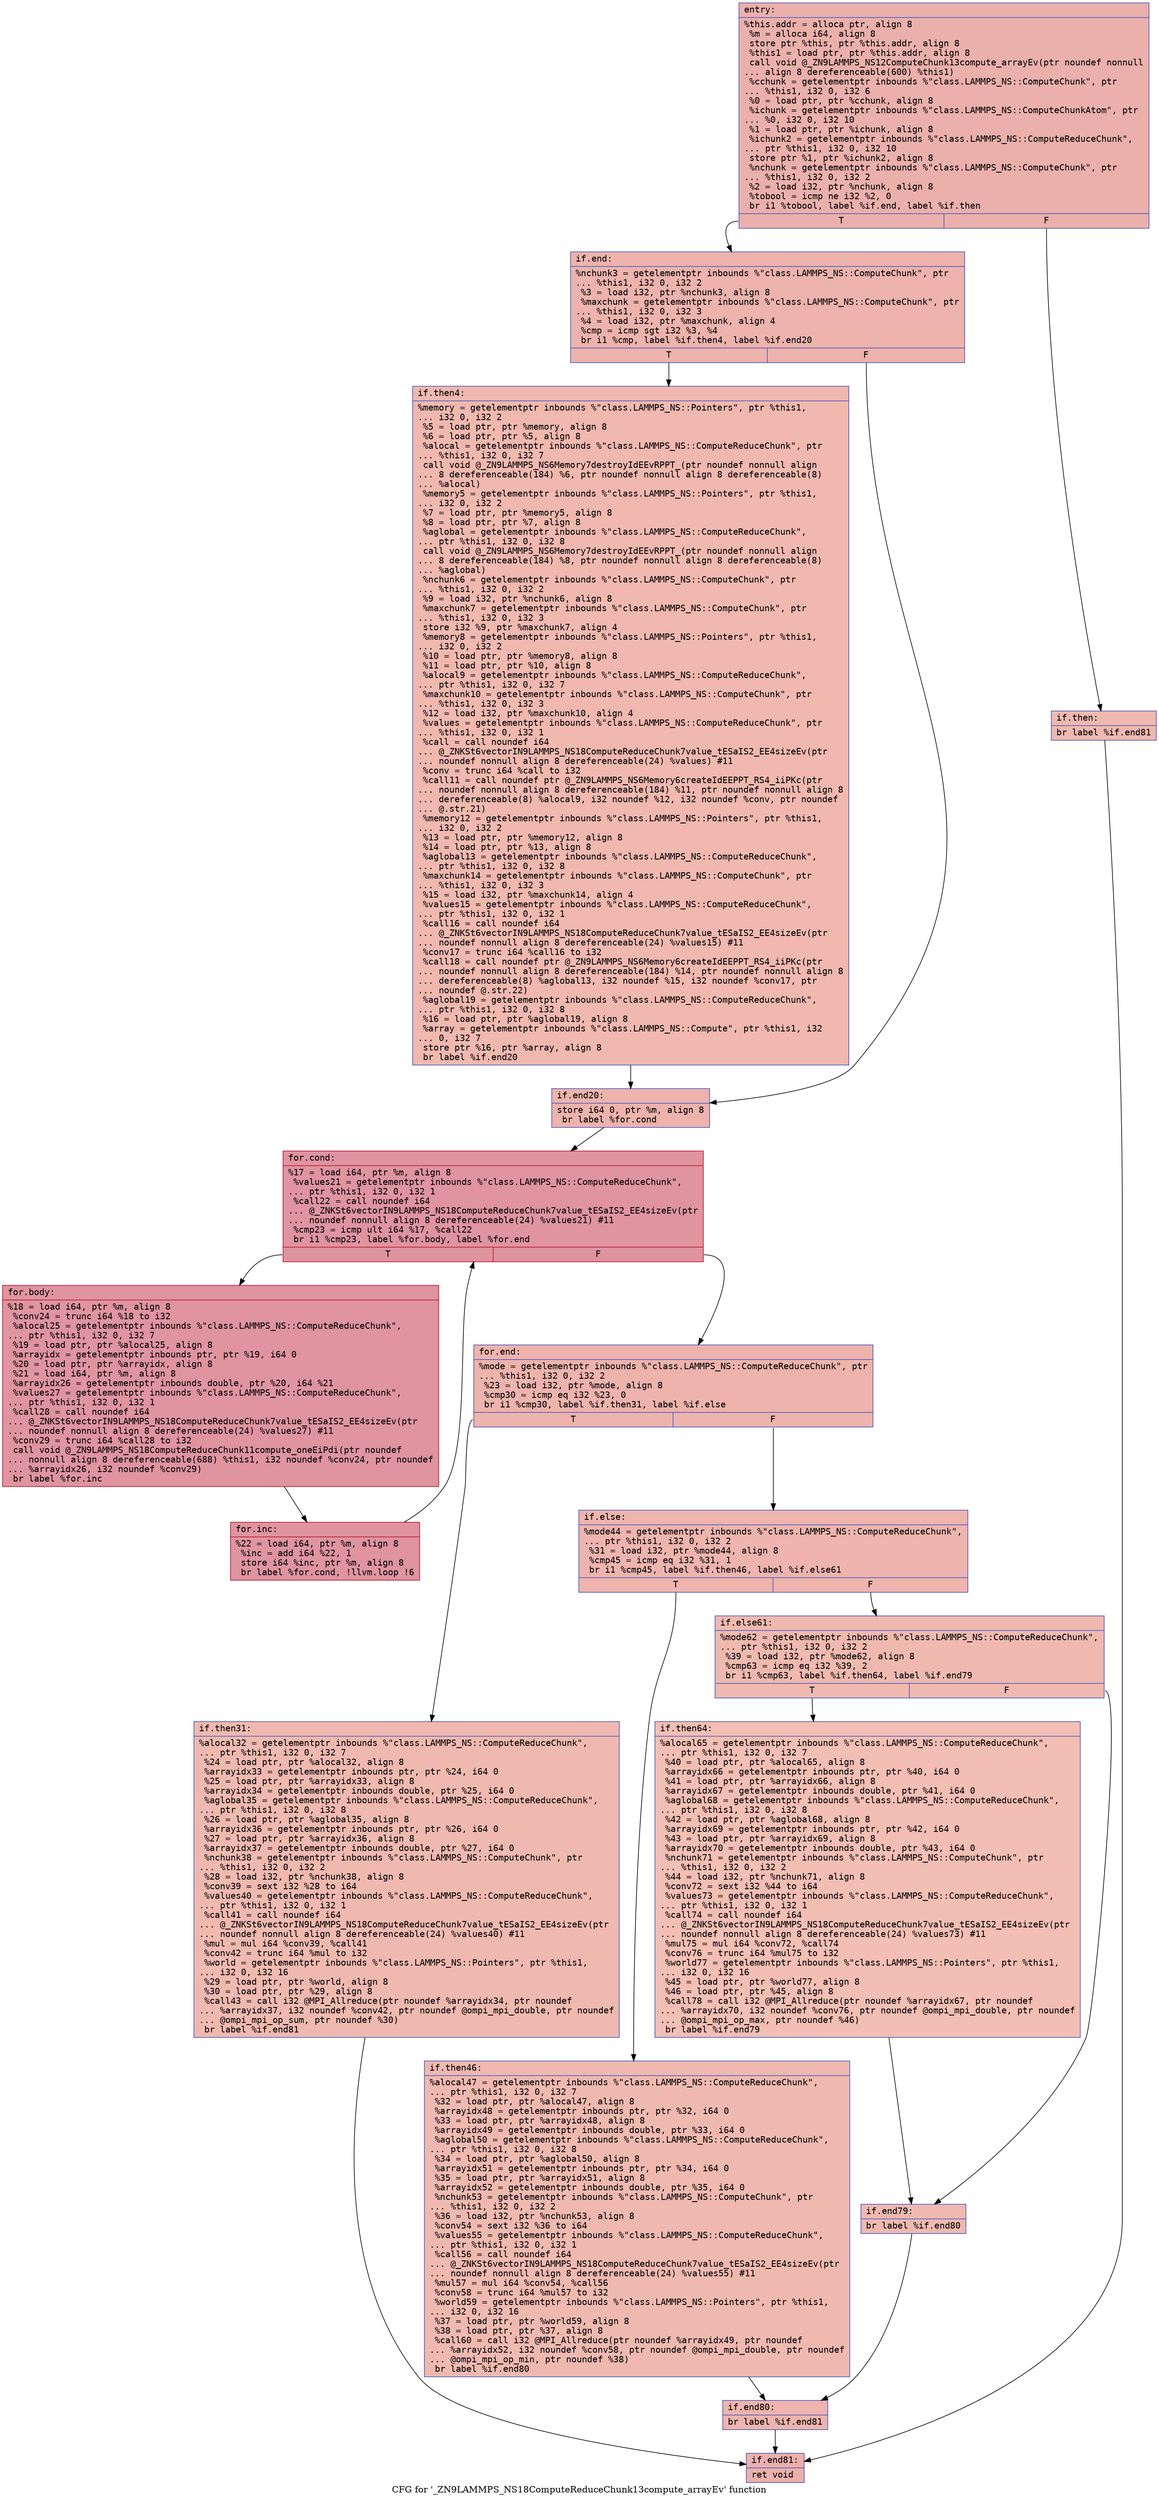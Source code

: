 digraph "CFG for '_ZN9LAMMPS_NS18ComputeReduceChunk13compute_arrayEv' function" {
	label="CFG for '_ZN9LAMMPS_NS18ComputeReduceChunk13compute_arrayEv' function";

	Node0x562fdb1e7c50 [shape=record,color="#3d50c3ff", style=filled, fillcolor="#d24b4070" fontname="Courier",label="{entry:\l|  %this.addr = alloca ptr, align 8\l  %m = alloca i64, align 8\l  store ptr %this, ptr %this.addr, align 8\l  %this1 = load ptr, ptr %this.addr, align 8\l  call void @_ZN9LAMMPS_NS12ComputeChunk13compute_arrayEv(ptr noundef nonnull\l... align 8 dereferenceable(600) %this1)\l  %cchunk = getelementptr inbounds %\"class.LAMMPS_NS::ComputeChunk\", ptr\l... %this1, i32 0, i32 6\l  %0 = load ptr, ptr %cchunk, align 8\l  %ichunk = getelementptr inbounds %\"class.LAMMPS_NS::ComputeChunkAtom\", ptr\l... %0, i32 0, i32 10\l  %1 = load ptr, ptr %ichunk, align 8\l  %ichunk2 = getelementptr inbounds %\"class.LAMMPS_NS::ComputeReduceChunk\",\l... ptr %this1, i32 0, i32 10\l  store ptr %1, ptr %ichunk2, align 8\l  %nchunk = getelementptr inbounds %\"class.LAMMPS_NS::ComputeChunk\", ptr\l... %this1, i32 0, i32 2\l  %2 = load i32, ptr %nchunk, align 8\l  %tobool = icmp ne i32 %2, 0\l  br i1 %tobool, label %if.end, label %if.then\l|{<s0>T|<s1>F}}"];
	Node0x562fdb1e7c50:s0 -> Node0x562fdb231310[tooltip="entry -> if.end\nProbability 62.50%" ];
	Node0x562fdb1e7c50:s1 -> Node0x562fdb231380[tooltip="entry -> if.then\nProbability 37.50%" ];
	Node0x562fdb231380 [shape=record,color="#3d50c3ff", style=filled, fillcolor="#dc5d4a70" fontname="Courier",label="{if.then:\l|  br label %if.end81\l}"];
	Node0x562fdb231380 -> Node0x562fdb2314a0[tooltip="if.then -> if.end81\nProbability 100.00%" ];
	Node0x562fdb231310 [shape=record,color="#3d50c3ff", style=filled, fillcolor="#d6524470" fontname="Courier",label="{if.end:\l|  %nchunk3 = getelementptr inbounds %\"class.LAMMPS_NS::ComputeChunk\", ptr\l... %this1, i32 0, i32 2\l  %3 = load i32, ptr %nchunk3, align 8\l  %maxchunk = getelementptr inbounds %\"class.LAMMPS_NS::ComputeChunk\", ptr\l... %this1, i32 0, i32 3\l  %4 = load i32, ptr %maxchunk, align 4\l  %cmp = icmp sgt i32 %3, %4\l  br i1 %cmp, label %if.then4, label %if.end20\l|{<s0>T|<s1>F}}"];
	Node0x562fdb231310:s0 -> Node0x562fdb231ab0[tooltip="if.end -> if.then4\nProbability 50.00%" ];
	Node0x562fdb231310:s1 -> Node0x562fdb231b30[tooltip="if.end -> if.end20\nProbability 50.00%" ];
	Node0x562fdb231ab0 [shape=record,color="#3d50c3ff", style=filled, fillcolor="#dc5d4a70" fontname="Courier",label="{if.then4:\l|  %memory = getelementptr inbounds %\"class.LAMMPS_NS::Pointers\", ptr %this1,\l... i32 0, i32 2\l  %5 = load ptr, ptr %memory, align 8\l  %6 = load ptr, ptr %5, align 8\l  %alocal = getelementptr inbounds %\"class.LAMMPS_NS::ComputeReduceChunk\", ptr\l... %this1, i32 0, i32 7\l  call void @_ZN9LAMMPS_NS6Memory7destroyIdEEvRPPT_(ptr noundef nonnull align\l... 8 dereferenceable(184) %6, ptr noundef nonnull align 8 dereferenceable(8)\l... %alocal)\l  %memory5 = getelementptr inbounds %\"class.LAMMPS_NS::Pointers\", ptr %this1,\l... i32 0, i32 2\l  %7 = load ptr, ptr %memory5, align 8\l  %8 = load ptr, ptr %7, align 8\l  %aglobal = getelementptr inbounds %\"class.LAMMPS_NS::ComputeReduceChunk\",\l... ptr %this1, i32 0, i32 8\l  call void @_ZN9LAMMPS_NS6Memory7destroyIdEEvRPPT_(ptr noundef nonnull align\l... 8 dereferenceable(184) %8, ptr noundef nonnull align 8 dereferenceable(8)\l... %aglobal)\l  %nchunk6 = getelementptr inbounds %\"class.LAMMPS_NS::ComputeChunk\", ptr\l... %this1, i32 0, i32 2\l  %9 = load i32, ptr %nchunk6, align 8\l  %maxchunk7 = getelementptr inbounds %\"class.LAMMPS_NS::ComputeChunk\", ptr\l... %this1, i32 0, i32 3\l  store i32 %9, ptr %maxchunk7, align 4\l  %memory8 = getelementptr inbounds %\"class.LAMMPS_NS::Pointers\", ptr %this1,\l... i32 0, i32 2\l  %10 = load ptr, ptr %memory8, align 8\l  %11 = load ptr, ptr %10, align 8\l  %alocal9 = getelementptr inbounds %\"class.LAMMPS_NS::ComputeReduceChunk\",\l... ptr %this1, i32 0, i32 7\l  %maxchunk10 = getelementptr inbounds %\"class.LAMMPS_NS::ComputeChunk\", ptr\l... %this1, i32 0, i32 3\l  %12 = load i32, ptr %maxchunk10, align 4\l  %values = getelementptr inbounds %\"class.LAMMPS_NS::ComputeReduceChunk\", ptr\l... %this1, i32 0, i32 1\l  %call = call noundef i64\l... @_ZNKSt6vectorIN9LAMMPS_NS18ComputeReduceChunk7value_tESaIS2_EE4sizeEv(ptr\l... noundef nonnull align 8 dereferenceable(24) %values) #11\l  %conv = trunc i64 %call to i32\l  %call11 = call noundef ptr @_ZN9LAMMPS_NS6Memory6createIdEEPPT_RS4_iiPKc(ptr\l... noundef nonnull align 8 dereferenceable(184) %11, ptr noundef nonnull align 8\l... dereferenceable(8) %alocal9, i32 noundef %12, i32 noundef %conv, ptr noundef\l... @.str.21)\l  %memory12 = getelementptr inbounds %\"class.LAMMPS_NS::Pointers\", ptr %this1,\l... i32 0, i32 2\l  %13 = load ptr, ptr %memory12, align 8\l  %14 = load ptr, ptr %13, align 8\l  %aglobal13 = getelementptr inbounds %\"class.LAMMPS_NS::ComputeReduceChunk\",\l... ptr %this1, i32 0, i32 8\l  %maxchunk14 = getelementptr inbounds %\"class.LAMMPS_NS::ComputeChunk\", ptr\l... %this1, i32 0, i32 3\l  %15 = load i32, ptr %maxchunk14, align 4\l  %values15 = getelementptr inbounds %\"class.LAMMPS_NS::ComputeReduceChunk\",\l... ptr %this1, i32 0, i32 1\l  %call16 = call noundef i64\l... @_ZNKSt6vectorIN9LAMMPS_NS18ComputeReduceChunk7value_tESaIS2_EE4sizeEv(ptr\l... noundef nonnull align 8 dereferenceable(24) %values15) #11\l  %conv17 = trunc i64 %call16 to i32\l  %call18 = call noundef ptr @_ZN9LAMMPS_NS6Memory6createIdEEPPT_RS4_iiPKc(ptr\l... noundef nonnull align 8 dereferenceable(184) %14, ptr noundef nonnull align 8\l... dereferenceable(8) %aglobal13, i32 noundef %15, i32 noundef %conv17, ptr\l... noundef @.str.22)\l  %aglobal19 = getelementptr inbounds %\"class.LAMMPS_NS::ComputeReduceChunk\",\l... ptr %this1, i32 0, i32 8\l  %16 = load ptr, ptr %aglobal19, align 8\l  %array = getelementptr inbounds %\"class.LAMMPS_NS::Compute\", ptr %this1, i32\l... 0, i32 7\l  store ptr %16, ptr %array, align 8\l  br label %if.end20\l}"];
	Node0x562fdb231ab0 -> Node0x562fdb231b30[tooltip="if.then4 -> if.end20\nProbability 100.00%" ];
	Node0x562fdb231b30 [shape=record,color="#3d50c3ff", style=filled, fillcolor="#d6524470" fontname="Courier",label="{if.end20:\l|  store i64 0, ptr %m, align 8\l  br label %for.cond\l}"];
	Node0x562fdb231b30 -> Node0x562fdb233e60[tooltip="if.end20 -> for.cond\nProbability 100.00%" ];
	Node0x562fdb233e60 [shape=record,color="#b70d28ff", style=filled, fillcolor="#b70d2870" fontname="Courier",label="{for.cond:\l|  %17 = load i64, ptr %m, align 8\l  %values21 = getelementptr inbounds %\"class.LAMMPS_NS::ComputeReduceChunk\",\l... ptr %this1, i32 0, i32 1\l  %call22 = call noundef i64\l... @_ZNKSt6vectorIN9LAMMPS_NS18ComputeReduceChunk7value_tESaIS2_EE4sizeEv(ptr\l... noundef nonnull align 8 dereferenceable(24) %values21) #11\l  %cmp23 = icmp ult i64 %17, %call22\l  br i1 %cmp23, label %for.body, label %for.end\l|{<s0>T|<s1>F}}"];
	Node0x562fdb233e60:s0 -> Node0x562fdb2340c0[tooltip="for.cond -> for.body\nProbability 96.88%" ];
	Node0x562fdb233e60:s1 -> Node0x562fdb234320[tooltip="for.cond -> for.end\nProbability 3.12%" ];
	Node0x562fdb2340c0 [shape=record,color="#b70d28ff", style=filled, fillcolor="#b70d2870" fontname="Courier",label="{for.body:\l|  %18 = load i64, ptr %m, align 8\l  %conv24 = trunc i64 %18 to i32\l  %alocal25 = getelementptr inbounds %\"class.LAMMPS_NS::ComputeReduceChunk\",\l... ptr %this1, i32 0, i32 7\l  %19 = load ptr, ptr %alocal25, align 8\l  %arrayidx = getelementptr inbounds ptr, ptr %19, i64 0\l  %20 = load ptr, ptr %arrayidx, align 8\l  %21 = load i64, ptr %m, align 8\l  %arrayidx26 = getelementptr inbounds double, ptr %20, i64 %21\l  %values27 = getelementptr inbounds %\"class.LAMMPS_NS::ComputeReduceChunk\",\l... ptr %this1, i32 0, i32 1\l  %call28 = call noundef i64\l... @_ZNKSt6vectorIN9LAMMPS_NS18ComputeReduceChunk7value_tESaIS2_EE4sizeEv(ptr\l... noundef nonnull align 8 dereferenceable(24) %values27) #11\l  %conv29 = trunc i64 %call28 to i32\l  call void @_ZN9LAMMPS_NS18ComputeReduceChunk11compute_oneEiPdi(ptr noundef\l... nonnull align 8 dereferenceable(688) %this1, i32 noundef %conv24, ptr noundef\l... %arrayidx26, i32 noundef %conv29)\l  br label %for.inc\l}"];
	Node0x562fdb2340c0 -> Node0x562fdb2350d0[tooltip="for.body -> for.inc\nProbability 100.00%" ];
	Node0x562fdb2350d0 [shape=record,color="#b70d28ff", style=filled, fillcolor="#b70d2870" fontname="Courier",label="{for.inc:\l|  %22 = load i64, ptr %m, align 8\l  %inc = add i64 %22, 1\l  store i64 %inc, ptr %m, align 8\l  br label %for.cond, !llvm.loop !6\l}"];
	Node0x562fdb2350d0 -> Node0x562fdb233e60[tooltip="for.inc -> for.cond\nProbability 100.00%" ];
	Node0x562fdb234320 [shape=record,color="#3d50c3ff", style=filled, fillcolor="#d6524470" fontname="Courier",label="{for.end:\l|  %mode = getelementptr inbounds %\"class.LAMMPS_NS::ComputeReduceChunk\", ptr\l... %this1, i32 0, i32 2\l  %23 = load i32, ptr %mode, align 8\l  %cmp30 = icmp eq i32 %23, 0\l  br i1 %cmp30, label %if.then31, label %if.else\l|{<s0>T|<s1>F}}"];
	Node0x562fdb234320:s0 -> Node0x562fdb235690[tooltip="for.end -> if.then31\nProbability 37.50%" ];
	Node0x562fdb234320:s1 -> Node0x562fdb2356e0[tooltip="for.end -> if.else\nProbability 62.50%" ];
	Node0x562fdb235690 [shape=record,color="#3d50c3ff", style=filled, fillcolor="#de614d70" fontname="Courier",label="{if.then31:\l|  %alocal32 = getelementptr inbounds %\"class.LAMMPS_NS::ComputeReduceChunk\",\l... ptr %this1, i32 0, i32 7\l  %24 = load ptr, ptr %alocal32, align 8\l  %arrayidx33 = getelementptr inbounds ptr, ptr %24, i64 0\l  %25 = load ptr, ptr %arrayidx33, align 8\l  %arrayidx34 = getelementptr inbounds double, ptr %25, i64 0\l  %aglobal35 = getelementptr inbounds %\"class.LAMMPS_NS::ComputeReduceChunk\",\l... ptr %this1, i32 0, i32 8\l  %26 = load ptr, ptr %aglobal35, align 8\l  %arrayidx36 = getelementptr inbounds ptr, ptr %26, i64 0\l  %27 = load ptr, ptr %arrayidx36, align 8\l  %arrayidx37 = getelementptr inbounds double, ptr %27, i64 0\l  %nchunk38 = getelementptr inbounds %\"class.LAMMPS_NS::ComputeChunk\", ptr\l... %this1, i32 0, i32 2\l  %28 = load i32, ptr %nchunk38, align 8\l  %conv39 = sext i32 %28 to i64\l  %values40 = getelementptr inbounds %\"class.LAMMPS_NS::ComputeReduceChunk\",\l... ptr %this1, i32 0, i32 1\l  %call41 = call noundef i64\l... @_ZNKSt6vectorIN9LAMMPS_NS18ComputeReduceChunk7value_tESaIS2_EE4sizeEv(ptr\l... noundef nonnull align 8 dereferenceable(24) %values40) #11\l  %mul = mul i64 %conv39, %call41\l  %conv42 = trunc i64 %mul to i32\l  %world = getelementptr inbounds %\"class.LAMMPS_NS::Pointers\", ptr %this1,\l... i32 0, i32 16\l  %29 = load ptr, ptr %world, align 8\l  %30 = load ptr, ptr %29, align 8\l  %call43 = call i32 @MPI_Allreduce(ptr noundef %arrayidx34, ptr noundef\l... %arrayidx37, i32 noundef %conv42, ptr noundef @ompi_mpi_double, ptr noundef\l... @ompi_mpi_op_sum, ptr noundef %30)\l  br label %if.end81\l}"];
	Node0x562fdb235690 -> Node0x562fdb2314a0[tooltip="if.then31 -> if.end81\nProbability 100.00%" ];
	Node0x562fdb2356e0 [shape=record,color="#3d50c3ff", style=filled, fillcolor="#d8564670" fontname="Courier",label="{if.else:\l|  %mode44 = getelementptr inbounds %\"class.LAMMPS_NS::ComputeReduceChunk\",\l... ptr %this1, i32 0, i32 2\l  %31 = load i32, ptr %mode44, align 8\l  %cmp45 = icmp eq i32 %31, 1\l  br i1 %cmp45, label %if.then46, label %if.else61\l|{<s0>T|<s1>F}}"];
	Node0x562fdb2356e0:s0 -> Node0x562fdb236ac0[tooltip="if.else -> if.then46\nProbability 50.00%" ];
	Node0x562fdb2356e0:s1 -> Node0x562fdb236b10[tooltip="if.else -> if.else61\nProbability 50.00%" ];
	Node0x562fdb236ac0 [shape=record,color="#3d50c3ff", style=filled, fillcolor="#de614d70" fontname="Courier",label="{if.then46:\l|  %alocal47 = getelementptr inbounds %\"class.LAMMPS_NS::ComputeReduceChunk\",\l... ptr %this1, i32 0, i32 7\l  %32 = load ptr, ptr %alocal47, align 8\l  %arrayidx48 = getelementptr inbounds ptr, ptr %32, i64 0\l  %33 = load ptr, ptr %arrayidx48, align 8\l  %arrayidx49 = getelementptr inbounds double, ptr %33, i64 0\l  %aglobal50 = getelementptr inbounds %\"class.LAMMPS_NS::ComputeReduceChunk\",\l... ptr %this1, i32 0, i32 8\l  %34 = load ptr, ptr %aglobal50, align 8\l  %arrayidx51 = getelementptr inbounds ptr, ptr %34, i64 0\l  %35 = load ptr, ptr %arrayidx51, align 8\l  %arrayidx52 = getelementptr inbounds double, ptr %35, i64 0\l  %nchunk53 = getelementptr inbounds %\"class.LAMMPS_NS::ComputeChunk\", ptr\l... %this1, i32 0, i32 2\l  %36 = load i32, ptr %nchunk53, align 8\l  %conv54 = sext i32 %36 to i64\l  %values55 = getelementptr inbounds %\"class.LAMMPS_NS::ComputeReduceChunk\",\l... ptr %this1, i32 0, i32 1\l  %call56 = call noundef i64\l... @_ZNKSt6vectorIN9LAMMPS_NS18ComputeReduceChunk7value_tESaIS2_EE4sizeEv(ptr\l... noundef nonnull align 8 dereferenceable(24) %values55) #11\l  %mul57 = mul i64 %conv54, %call56\l  %conv58 = trunc i64 %mul57 to i32\l  %world59 = getelementptr inbounds %\"class.LAMMPS_NS::Pointers\", ptr %this1,\l... i32 0, i32 16\l  %37 = load ptr, ptr %world59, align 8\l  %38 = load ptr, ptr %37, align 8\l  %call60 = call i32 @MPI_Allreduce(ptr noundef %arrayidx49, ptr noundef\l... %arrayidx52, i32 noundef %conv58, ptr noundef @ompi_mpi_double, ptr noundef\l... @ompi_mpi_op_min, ptr noundef %38)\l  br label %if.end80\l}"];
	Node0x562fdb236ac0 -> Node0x562fdb237ca0[tooltip="if.then46 -> if.end80\nProbability 100.00%" ];
	Node0x562fdb236b10 [shape=record,color="#3d50c3ff", style=filled, fillcolor="#de614d70" fontname="Courier",label="{if.else61:\l|  %mode62 = getelementptr inbounds %\"class.LAMMPS_NS::ComputeReduceChunk\",\l... ptr %this1, i32 0, i32 2\l  %39 = load i32, ptr %mode62, align 8\l  %cmp63 = icmp eq i32 %39, 2\l  br i1 %cmp63, label %if.then64, label %if.end79\l|{<s0>T|<s1>F}}"];
	Node0x562fdb236b10:s0 -> Node0x562fdb237f50[tooltip="if.else61 -> if.then64\nProbability 50.00%" ];
	Node0x562fdb236b10:s1 -> Node0x562fdb237fd0[tooltip="if.else61 -> if.end79\nProbability 50.00%" ];
	Node0x562fdb237f50 [shape=record,color="#3d50c3ff", style=filled, fillcolor="#e36c5570" fontname="Courier",label="{if.then64:\l|  %alocal65 = getelementptr inbounds %\"class.LAMMPS_NS::ComputeReduceChunk\",\l... ptr %this1, i32 0, i32 7\l  %40 = load ptr, ptr %alocal65, align 8\l  %arrayidx66 = getelementptr inbounds ptr, ptr %40, i64 0\l  %41 = load ptr, ptr %arrayidx66, align 8\l  %arrayidx67 = getelementptr inbounds double, ptr %41, i64 0\l  %aglobal68 = getelementptr inbounds %\"class.LAMMPS_NS::ComputeReduceChunk\",\l... ptr %this1, i32 0, i32 8\l  %42 = load ptr, ptr %aglobal68, align 8\l  %arrayidx69 = getelementptr inbounds ptr, ptr %42, i64 0\l  %43 = load ptr, ptr %arrayidx69, align 8\l  %arrayidx70 = getelementptr inbounds double, ptr %43, i64 0\l  %nchunk71 = getelementptr inbounds %\"class.LAMMPS_NS::ComputeChunk\", ptr\l... %this1, i32 0, i32 2\l  %44 = load i32, ptr %nchunk71, align 8\l  %conv72 = sext i32 %44 to i64\l  %values73 = getelementptr inbounds %\"class.LAMMPS_NS::ComputeReduceChunk\",\l... ptr %this1, i32 0, i32 1\l  %call74 = call noundef i64\l... @_ZNKSt6vectorIN9LAMMPS_NS18ComputeReduceChunk7value_tESaIS2_EE4sizeEv(ptr\l... noundef nonnull align 8 dereferenceable(24) %values73) #11\l  %mul75 = mul i64 %conv72, %call74\l  %conv76 = trunc i64 %mul75 to i32\l  %world77 = getelementptr inbounds %\"class.LAMMPS_NS::Pointers\", ptr %this1,\l... i32 0, i32 16\l  %45 = load ptr, ptr %world77, align 8\l  %46 = load ptr, ptr %45, align 8\l  %call78 = call i32 @MPI_Allreduce(ptr noundef %arrayidx67, ptr noundef\l... %arrayidx70, i32 noundef %conv76, ptr noundef @ompi_mpi_double, ptr noundef\l... @ompi_mpi_op_max, ptr noundef %46)\l  br label %if.end79\l}"];
	Node0x562fdb237f50 -> Node0x562fdb237fd0[tooltip="if.then64 -> if.end79\nProbability 100.00%" ];
	Node0x562fdb237fd0 [shape=record,color="#3d50c3ff", style=filled, fillcolor="#de614d70" fontname="Courier",label="{if.end79:\l|  br label %if.end80\l}"];
	Node0x562fdb237fd0 -> Node0x562fdb237ca0[tooltip="if.end79 -> if.end80\nProbability 100.00%" ];
	Node0x562fdb237ca0 [shape=record,color="#3d50c3ff", style=filled, fillcolor="#d8564670" fontname="Courier",label="{if.end80:\l|  br label %if.end81\l}"];
	Node0x562fdb237ca0 -> Node0x562fdb2314a0[tooltip="if.end80 -> if.end81\nProbability 100.00%" ];
	Node0x562fdb2314a0 [shape=record,color="#3d50c3ff", style=filled, fillcolor="#d24b4070" fontname="Courier",label="{if.end81:\l|  ret void\l}"];
}
